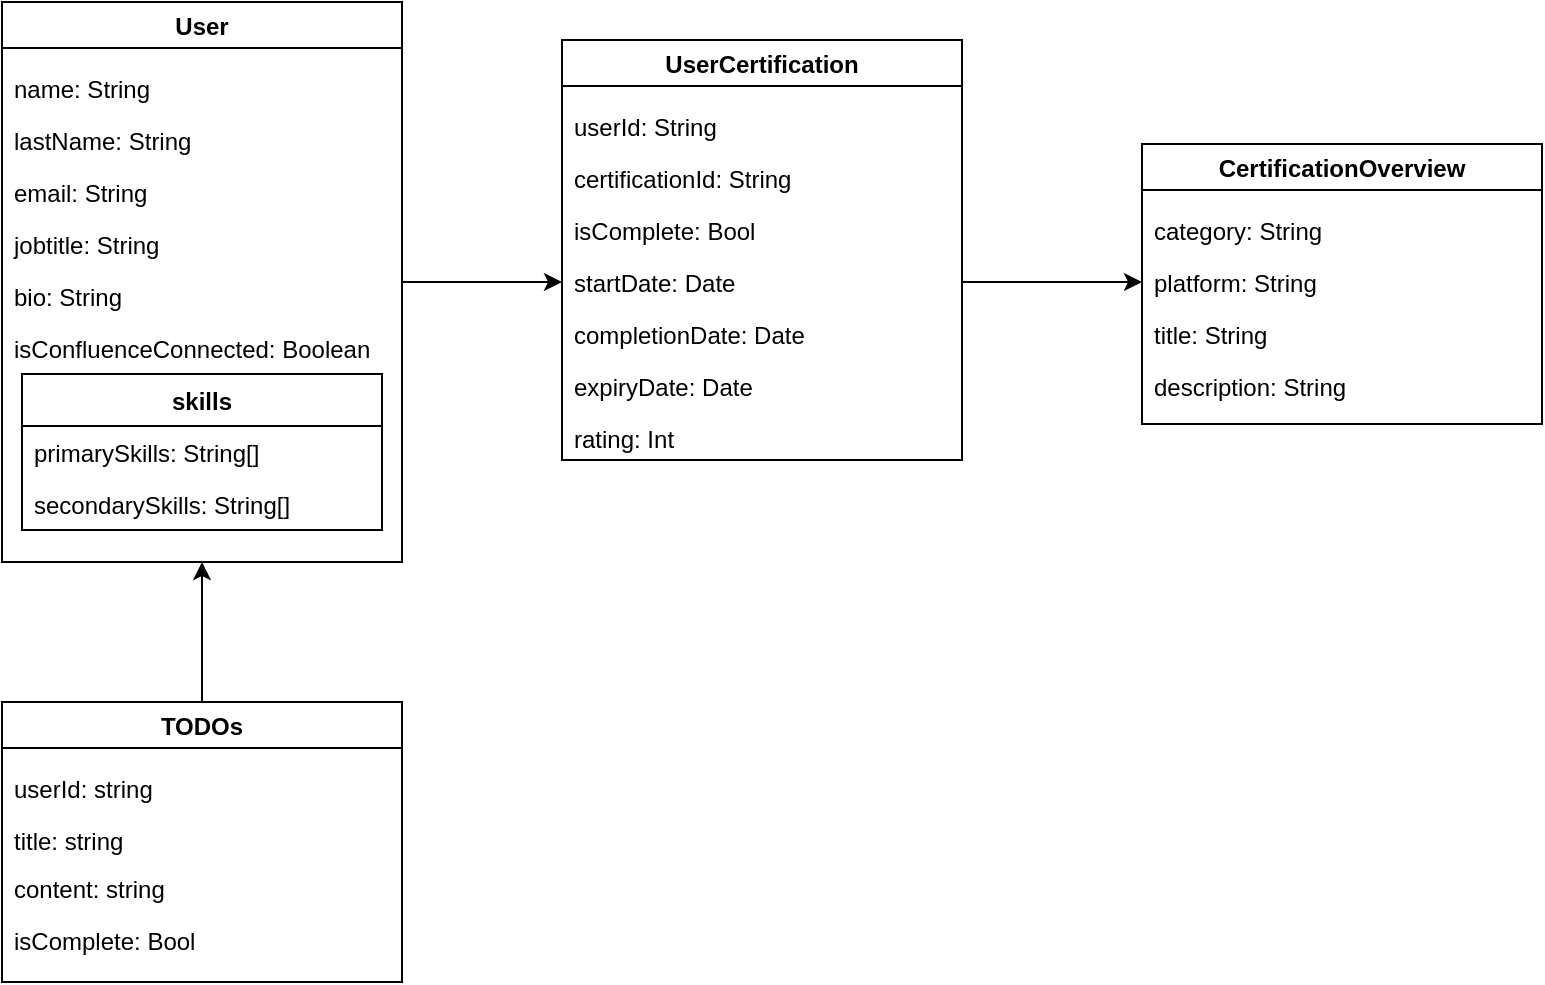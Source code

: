 <mxfile>
    <diagram id="U-wq7cFo8mgGFpZrhdLU" name="Page-1">
        <mxGraphModel dx="258" dy="517" grid="1" gridSize="10" guides="1" tooltips="1" connect="1" arrows="1" fold="1" page="1" pageScale="1" pageWidth="827" pageHeight="1169" math="0" shadow="0">
            <root>
                <mxCell id="0"/>
                <mxCell id="1" parent="0"/>
                <mxCell id="12" style="edgeStyle=orthogonalEdgeStyle;rounded=0;orthogonalLoop=1;jettySize=auto;html=1;entryX=0;entryY=0.5;entryDx=0;entryDy=0;" parent="1" source="q6qAJDM0Yv2ca2bz8RKR-1" target="11" edge="1">
                    <mxGeometry relative="1" as="geometry"/>
                </mxCell>
                <mxCell id="q6qAJDM0Yv2ca2bz8RKR-1" value="User" style="swimlane;" parent="1" vertex="1">
                    <mxGeometry x="40" y="60" width="200" height="280" as="geometry">
                        <mxRectangle x="40" y="60" width="130" height="23" as="alternateBounds"/>
                    </mxGeometry>
                </mxCell>
                <mxCell id="q6qAJDM0Yv2ca2bz8RKR-3" value="name: String" style="text;strokeColor=none;fillColor=none;align=left;verticalAlign=top;spacingLeft=4;spacingRight=4;overflow=hidden;rotatable=0;points=[[0,0.5],[1,0.5]];portConstraint=eastwest;" parent="q6qAJDM0Yv2ca2bz8RKR-1" vertex="1">
                    <mxGeometry y="30" width="200" height="26" as="geometry"/>
                </mxCell>
                <mxCell id="q6qAJDM0Yv2ca2bz8RKR-4" value="lastName: String" style="text;strokeColor=none;fillColor=none;align=left;verticalAlign=top;spacingLeft=4;spacingRight=4;overflow=hidden;rotatable=0;points=[[0,0.5],[1,0.5]];portConstraint=eastwest;" parent="q6qAJDM0Yv2ca2bz8RKR-1" vertex="1">
                    <mxGeometry y="56" width="200" height="26" as="geometry"/>
                </mxCell>
                <mxCell id="q6qAJDM0Yv2ca2bz8RKR-5" value="email: String" style="text;strokeColor=none;fillColor=none;align=left;verticalAlign=top;spacingLeft=4;spacingRight=4;overflow=hidden;rotatable=0;points=[[0,0.5],[1,0.5]];portConstraint=eastwest;" parent="q6qAJDM0Yv2ca2bz8RKR-1" vertex="1">
                    <mxGeometry y="82" width="200" height="26" as="geometry"/>
                </mxCell>
                <mxCell id="q6qAJDM0Yv2ca2bz8RKR-14" value="bio: String" style="text;strokeColor=none;fillColor=none;align=left;verticalAlign=top;spacingLeft=4;spacingRight=4;overflow=hidden;rotatable=0;points=[[0,0.5],[1,0.5]];portConstraint=eastwest;" parent="q6qAJDM0Yv2ca2bz8RKR-1" vertex="1">
                    <mxGeometry y="134" width="200" height="26" as="geometry"/>
                </mxCell>
                <mxCell id="q6qAJDM0Yv2ca2bz8RKR-15" value="skills" style="swimlane;fontStyle=1;childLayout=stackLayout;horizontal=1;startSize=26;horizontalStack=0;resizeParent=1;resizeParentMax=0;resizeLast=0;collapsible=1;marginBottom=0;" parent="q6qAJDM0Yv2ca2bz8RKR-1" vertex="1">
                    <mxGeometry x="10" y="186" width="180" height="78" as="geometry"/>
                </mxCell>
                <mxCell id="q6qAJDM0Yv2ca2bz8RKR-16" value="primarySkills: String[]" style="text;strokeColor=none;fillColor=none;align=left;verticalAlign=top;spacingLeft=4;spacingRight=4;overflow=hidden;rotatable=0;points=[[0,0.5],[1,0.5]];portConstraint=eastwest;" parent="q6qAJDM0Yv2ca2bz8RKR-15" vertex="1">
                    <mxGeometry y="26" width="180" height="26" as="geometry"/>
                </mxCell>
                <mxCell id="q6qAJDM0Yv2ca2bz8RKR-17" value="secondarySkills: String[]" style="text;strokeColor=none;fillColor=none;align=left;verticalAlign=top;spacingLeft=4;spacingRight=4;overflow=hidden;rotatable=0;points=[[0,0.5],[1,0.5]];portConstraint=eastwest;" parent="q6qAJDM0Yv2ca2bz8RKR-15" vertex="1">
                    <mxGeometry y="52" width="180" height="26" as="geometry"/>
                </mxCell>
                <mxCell id="q6qAJDM0Yv2ca2bz8RKR-20" value="jobtitle: String" style="text;strokeColor=none;fillColor=none;align=left;verticalAlign=top;spacingLeft=4;spacingRight=4;overflow=hidden;rotatable=0;points=[[0,0.5],[1,0.5]];portConstraint=eastwest;" parent="q6qAJDM0Yv2ca2bz8RKR-1" vertex="1">
                    <mxGeometry y="108" width="200" height="26" as="geometry"/>
                </mxCell>
                <mxCell id="q6qAJDM0Yv2ca2bz8RKR-21" value="isConfluenceConnected: Boolean" style="text;strokeColor=none;fillColor=none;align=left;verticalAlign=top;spacingLeft=4;spacingRight=4;overflow=hidden;rotatable=0;points=[[0,0.5],[1,0.5]];portConstraint=eastwest;" parent="q6qAJDM0Yv2ca2bz8RKR-1" vertex="1">
                    <mxGeometry y="160" width="200" height="26" as="geometry"/>
                </mxCell>
                <mxCell id="q6qAJDM0Yv2ca2bz8RKR-6" value="TODOs" style="swimlane;" parent="1" vertex="1">
                    <mxGeometry x="40" y="410" width="200" height="140" as="geometry">
                        <mxRectangle x="40" y="60" width="130" height="23" as="alternateBounds"/>
                    </mxGeometry>
                </mxCell>
                <mxCell id="q6qAJDM0Yv2ca2bz8RKR-7" value="userId: string" style="text;strokeColor=none;fillColor=none;align=left;verticalAlign=top;spacingLeft=4;spacingRight=4;overflow=hidden;rotatable=0;points=[[0,0.5],[1,0.5]];portConstraint=eastwest;" parent="q6qAJDM0Yv2ca2bz8RKR-6" vertex="1">
                    <mxGeometry y="30" width="200" height="26" as="geometry"/>
                </mxCell>
                <mxCell id="q6qAJDM0Yv2ca2bz8RKR-9" value="title: string" style="text;strokeColor=none;fillColor=none;align=left;verticalAlign=top;spacingLeft=4;spacingRight=4;overflow=hidden;rotatable=0;points=[[0,0.5],[1,0.5]];portConstraint=eastwest;" parent="q6qAJDM0Yv2ca2bz8RKR-6" vertex="1">
                    <mxGeometry y="56" width="200" height="26" as="geometry"/>
                </mxCell>
                <mxCell id="2" value="content: string" style="text;strokeColor=none;fillColor=none;align=left;verticalAlign=top;spacingLeft=4;spacingRight=4;overflow=hidden;rotatable=0;points=[[0,0.5],[1,0.5]];portConstraint=eastwest;" parent="q6qAJDM0Yv2ca2bz8RKR-6" vertex="1">
                    <mxGeometry y="80" width="200" height="26" as="geometry"/>
                </mxCell>
                <mxCell id="16" value="isComplete: Bool" style="text;strokeColor=none;fillColor=none;align=left;verticalAlign=top;spacingLeft=4;spacingRight=4;overflow=hidden;rotatable=0;points=[[0,0.5],[1,0.5]];portConstraint=eastwest;" parent="q6qAJDM0Yv2ca2bz8RKR-6" vertex="1">
                    <mxGeometry y="106" width="200" height="26" as="geometry"/>
                </mxCell>
                <mxCell id="q6qAJDM0Yv2ca2bz8RKR-10" value="CertificationOverview" style="swimlane;" parent="1" vertex="1">
                    <mxGeometry x="610" y="131" width="200" height="140" as="geometry">
                        <mxRectangle x="40" y="60" width="130" height="23" as="alternateBounds"/>
                    </mxGeometry>
                </mxCell>
                <mxCell id="q6qAJDM0Yv2ca2bz8RKR-11" value="category: String" style="text;strokeColor=none;fillColor=none;align=left;verticalAlign=top;spacingLeft=4;spacingRight=4;overflow=hidden;rotatable=0;points=[[0,0.5],[1,0.5]];portConstraint=eastwest;" parent="q6qAJDM0Yv2ca2bz8RKR-10" vertex="1">
                    <mxGeometry y="30" width="200" height="26" as="geometry"/>
                </mxCell>
                <mxCell id="q6qAJDM0Yv2ca2bz8RKR-12" value="platform: String" style="text;strokeColor=none;fillColor=none;align=left;verticalAlign=top;spacingLeft=4;spacingRight=4;overflow=hidden;rotatable=0;points=[[0,0.5],[1,0.5]];portConstraint=eastwest;" parent="q6qAJDM0Yv2ca2bz8RKR-10" vertex="1">
                    <mxGeometry y="56" width="200" height="26" as="geometry"/>
                </mxCell>
                <mxCell id="q6qAJDM0Yv2ca2bz8RKR-13" value="title: String&#10;" style="text;strokeColor=none;fillColor=none;align=left;verticalAlign=top;spacingLeft=4;spacingRight=4;overflow=hidden;rotatable=0;points=[[0,0.5],[1,0.5]];portConstraint=eastwest;" parent="q6qAJDM0Yv2ca2bz8RKR-10" vertex="1">
                    <mxGeometry y="82" width="200" height="26" as="geometry"/>
                </mxCell>
                <mxCell id="q6qAJDM0Yv2ca2bz8RKR-22" value="description: String&#10;" style="text;strokeColor=none;fillColor=none;align=left;verticalAlign=top;spacingLeft=4;spacingRight=4;overflow=hidden;rotatable=0;points=[[0,0.5],[1,0.5]];portConstraint=eastwest;" parent="q6qAJDM0Yv2ca2bz8RKR-10" vertex="1">
                    <mxGeometry y="108" width="200" height="26" as="geometry"/>
                </mxCell>
                <mxCell id="4" value="UserCertification" style="swimlane;" parent="1" vertex="1">
                    <mxGeometry x="320" y="79" width="200" height="210" as="geometry">
                        <mxRectangle x="40" y="60" width="130" height="23" as="alternateBounds"/>
                    </mxGeometry>
                </mxCell>
                <mxCell id="5" value="userId: String" style="text;strokeColor=none;fillColor=none;align=left;verticalAlign=top;spacingLeft=4;spacingRight=4;overflow=hidden;rotatable=0;points=[[0,0.5],[1,0.5]];portConstraint=eastwest;" parent="4" vertex="1">
                    <mxGeometry y="30" width="200" height="26" as="geometry"/>
                </mxCell>
                <mxCell id="6" value="certificationId: String" style="text;strokeColor=none;fillColor=none;align=left;verticalAlign=top;spacingLeft=4;spacingRight=4;overflow=hidden;rotatable=0;points=[[0,0.5],[1,0.5]];portConstraint=eastwest;" parent="4" vertex="1">
                    <mxGeometry y="56" width="200" height="26" as="geometry"/>
                </mxCell>
                <mxCell id="7" value="isComplete: Bool&#10;" style="text;strokeColor=none;fillColor=none;align=left;verticalAlign=top;spacingLeft=4;spacingRight=4;overflow=hidden;rotatable=0;points=[[0,0.5],[1,0.5]];portConstraint=eastwest;" parent="4" vertex="1">
                    <mxGeometry y="82" width="200" height="26" as="geometry"/>
                </mxCell>
                <mxCell id="8" value="completionDate: Date&#10;" style="text;strokeColor=none;fillColor=none;align=left;verticalAlign=top;spacingLeft=4;spacingRight=4;overflow=hidden;rotatable=0;points=[[0,0.5],[1,0.5]];portConstraint=eastwest;" parent="4" vertex="1">
                    <mxGeometry y="134" width="200" height="26" as="geometry"/>
                </mxCell>
                <mxCell id="9" value="expiryDate: Date&#10;" style="text;strokeColor=none;fillColor=none;align=left;verticalAlign=top;spacingLeft=4;spacingRight=4;overflow=hidden;rotatable=0;points=[[0,0.5],[1,0.5]];portConstraint=eastwest;" parent="4" vertex="1">
                    <mxGeometry y="160" width="200" height="26" as="geometry"/>
                </mxCell>
                <mxCell id="10" value="rating: Int&#10;" style="text;strokeColor=none;fillColor=none;align=left;verticalAlign=top;spacingLeft=4;spacingRight=4;overflow=hidden;rotatable=0;points=[[0,0.5],[1,0.5]];portConstraint=eastwest;" parent="4" vertex="1">
                    <mxGeometry y="186" width="200" height="26" as="geometry"/>
                </mxCell>
                <mxCell id="11" value="startDate: Date&#10;" style="text;strokeColor=none;fillColor=none;align=left;verticalAlign=top;spacingLeft=4;spacingRight=4;overflow=hidden;rotatable=0;points=[[0,0.5],[1,0.5]];portConstraint=eastwest;" parent="4" vertex="1">
                    <mxGeometry y="108" width="200" height="26" as="geometry"/>
                </mxCell>
                <mxCell id="13" style="edgeStyle=orthogonalEdgeStyle;rounded=0;orthogonalLoop=1;jettySize=auto;html=1;entryX=0;entryY=0.5;entryDx=0;entryDy=0;exitX=1;exitY=0.5;exitDx=0;exitDy=0;" parent="1" source="11" target="q6qAJDM0Yv2ca2bz8RKR-12" edge="1">
                    <mxGeometry relative="1" as="geometry"/>
                </mxCell>
                <mxCell id="15" style="edgeStyle=orthogonalEdgeStyle;rounded=0;orthogonalLoop=1;jettySize=auto;html=1;exitX=0.5;exitY=0;exitDx=0;exitDy=0;entryX=0.5;entryY=1;entryDx=0;entryDy=0;" parent="1" source="q6qAJDM0Yv2ca2bz8RKR-6" target="q6qAJDM0Yv2ca2bz8RKR-1" edge="1">
                    <mxGeometry relative="1" as="geometry">
                        <mxPoint x="120" y="370" as="targetPoint"/>
                    </mxGeometry>
                </mxCell>
            </root>
        </mxGraphModel>
    </diagram>
</mxfile>
